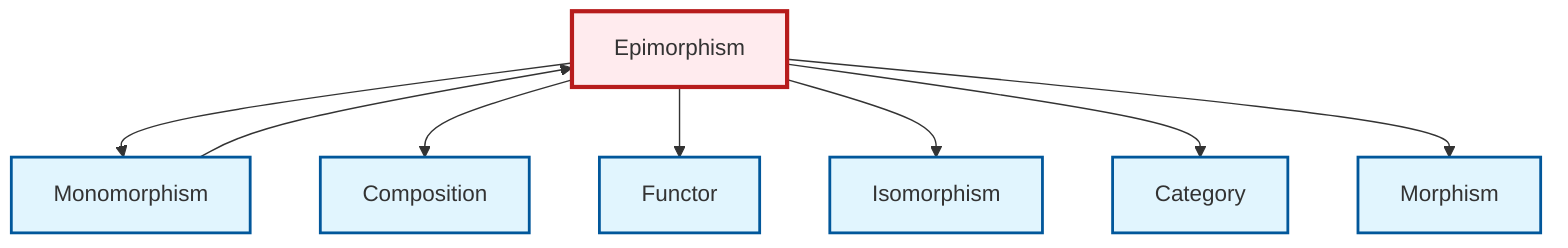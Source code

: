graph TD
    classDef definition fill:#e1f5fe,stroke:#01579b,stroke-width:2px
    classDef theorem fill:#f3e5f5,stroke:#4a148c,stroke-width:2px
    classDef axiom fill:#fff3e0,stroke:#e65100,stroke-width:2px
    classDef example fill:#e8f5e9,stroke:#1b5e20,stroke-width:2px
    classDef current fill:#ffebee,stroke:#b71c1c,stroke-width:3px
    def-epimorphism["Epimorphism"]:::definition
    def-category["Category"]:::definition
    def-monomorphism["Monomorphism"]:::definition
    def-composition["Composition"]:::definition
    def-functor["Functor"]:::definition
    def-isomorphism["Isomorphism"]:::definition
    def-morphism["Morphism"]:::definition
    def-epimorphism --> def-monomorphism
    def-epimorphism --> def-composition
    def-epimorphism --> def-functor
    def-epimorphism --> def-isomorphism
    def-monomorphism --> def-epimorphism
    def-epimorphism --> def-category
    def-epimorphism --> def-morphism
    class def-epimorphism current